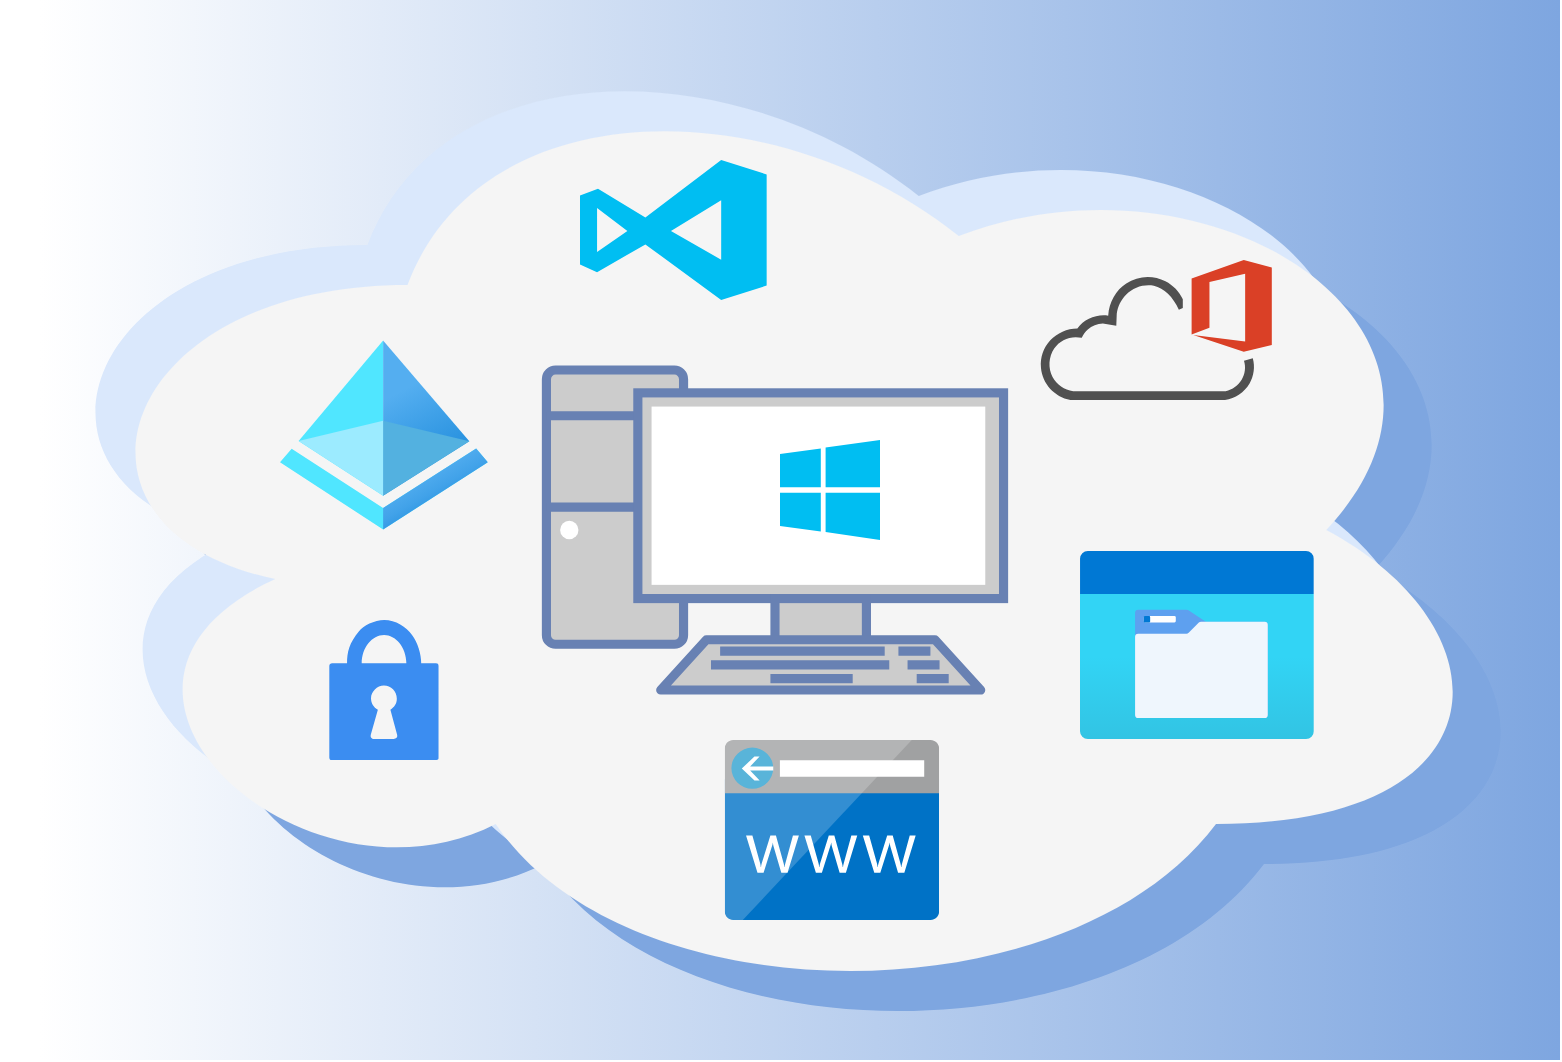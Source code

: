 <mxfile version="16.5.1" type="device"><diagram id="SkI5yf1Mzw6828ZJGxUp" name="Page-1"><mxGraphModel dx="2547" dy="1750" grid="1" gridSize="10" guides="1" tooltips="1" connect="1" arrows="1" fold="1" page="1" pageScale="1" pageWidth="850" pageHeight="1100" math="0" shadow="0"><root><mxCell id="0"/><mxCell id="1" parent="0"/><mxCell id="NDa2n1lFKDryKasnHrYT-17" value="" style="rounded=0;whiteSpace=wrap;html=1;fontFamily=Tahoma;fontSize=42;strokeWidth=2;gradientColor=#7EA6E0;gradientDirection=east;strokeColor=none;" vertex="1" parent="1"><mxGeometry x="70" y="190" width="760" height="530" as="geometry"/></mxCell><mxCell id="NDa2n1lFKDryKasnHrYT-16" value="" style="ellipse;shape=cloud;whiteSpace=wrap;html=1;fillColor=#7EA6E0;strokeColor=none;" vertex="1" parent="1"><mxGeometry x="94" y="230" width="735" height="490" as="geometry"/></mxCell><mxCell id="NDa2n1lFKDryKasnHrYT-15" value="" style="ellipse;shape=cloud;whiteSpace=wrap;html=1;fillColor=#dae8fc;strokeColor=none;" vertex="1" parent="1"><mxGeometry x="50" y="190" width="735" height="490" as="geometry"/></mxCell><mxCell id="NDa2n1lFKDryKasnHrYT-5" value="" style="ellipse;shape=cloud;whiteSpace=wrap;html=1;fillColor=#f5f5f5;strokeColor=none;fontColor=#333333;strokeWidth=3;" vertex="1" parent="1"><mxGeometry x="70" y="210" width="735" height="490" as="geometry"/></mxCell><mxCell id="NDa2n1lFKDryKasnHrYT-9" value="" style="fontColor=#DDDDDD;verticalAlign=top;verticalLabelPosition=bottom;labelPosition=center;align=center;html=1;outlineConnect=0;fillColor=#CCCCCC;strokeColor=#6881B3;gradientColor=none;gradientDirection=north;strokeWidth=2;shape=mxgraph.networks.pc;fontSize=90;spacingTop=0;spacingLeft=17;fontStyle=1;fontFamily=Tahoma;" vertex="1" parent="1"><mxGeometry x="323.21" y="375" width="228.57" height="160" as="geometry"/></mxCell><mxCell id="NDa2n1lFKDryKasnHrYT-7" value="" style="verticalLabelPosition=bottom;html=1;verticalAlign=top;align=center;strokeColor=none;fillColor=#00BEF2;shape=mxgraph.azure.azure_instance;" vertex="1" parent="1"><mxGeometry x="440" y="410" width="50" height="50" as="geometry"/></mxCell><mxCell id="NDa2n1lFKDryKasnHrYT-10" value="" style="sketch=0;pointerEvents=1;shadow=0;dashed=0;html=1;strokeColor=none;fillColor=#505050;labelPosition=center;verticalLabelPosition=bottom;outlineConnect=0;verticalAlign=top;align=center;shape=mxgraph.office.clouds.office_365;" vertex="1" parent="1"><mxGeometry x="570" y="320" width="115.9" height="70" as="geometry"/></mxCell><mxCell id="NDa2n1lFKDryKasnHrYT-12" value="" style="aspect=fixed;html=1;points=[];align=center;image;fontSize=12;image=img/lib/azure2/identity/Azure_Active_Directory.svg;fillColor=#00BEF2;" vertex="1" parent="1"><mxGeometry x="190" y="360" width="103.91" height="95" as="geometry"/></mxCell><mxCell id="NDa2n1lFKDryKasnHrYT-13" value="" style="verticalLabelPosition=bottom;html=1;verticalAlign=top;align=center;strokeColor=none;fillColor=#00BEF2;shape=mxgraph.azure.visual_studio_online;fontSize=42;fontColor=#E6E6E6;" vertex="1" parent="1"><mxGeometry x="340" y="270" width="93.33" height="70" as="geometry"/></mxCell><mxCell id="NDa2n1lFKDryKasnHrYT-14" value="" style="sketch=0;html=1;aspect=fixed;strokeColor=none;shadow=0;align=center;verticalAlign=top;fillColor=#3B8DF1;shape=mxgraph.gcp2.lock;fontSize=42;fontColor=#E6E6E6;" vertex="1" parent="1"><mxGeometry x="214.66" y="500" width="54.6" height="70" as="geometry"/></mxCell><mxCell id="NDa2n1lFKDryKasnHrYT-22" value="" style="sketch=0;aspect=fixed;html=1;points=[];align=center;image;fontSize=12;image=img/lib/mscae/CustomDomain.svg;fontFamily=Tahoma;fontColor=#DDDDDD;strokeColor=default;strokeWidth=2;fillColor=#7EA6E0;gradientColor=#7EA6E0;gradientDirection=east;" vertex="1" parent="1"><mxGeometry x="412.4" y="560" width="107.15" height="90" as="geometry"/></mxCell><mxCell id="NDa2n1lFKDryKasnHrYT-23" value="" style="aspect=fixed;html=1;points=[];align=center;image;fontSize=12;image=img/lib/azure2/general/Storage_Azure_Files.svg;fontFamily=Tahoma;fontColor=#DDDDDD;strokeColor=default;strokeWidth=2;fillColor=#7EA6E0;gradientColor=#7EA6E0;gradientDirection=east;" vertex="1" parent="1"><mxGeometry x="590" y="465" width="116.92" height="95" as="geometry"/></mxCell></root></mxGraphModel></diagram></mxfile>